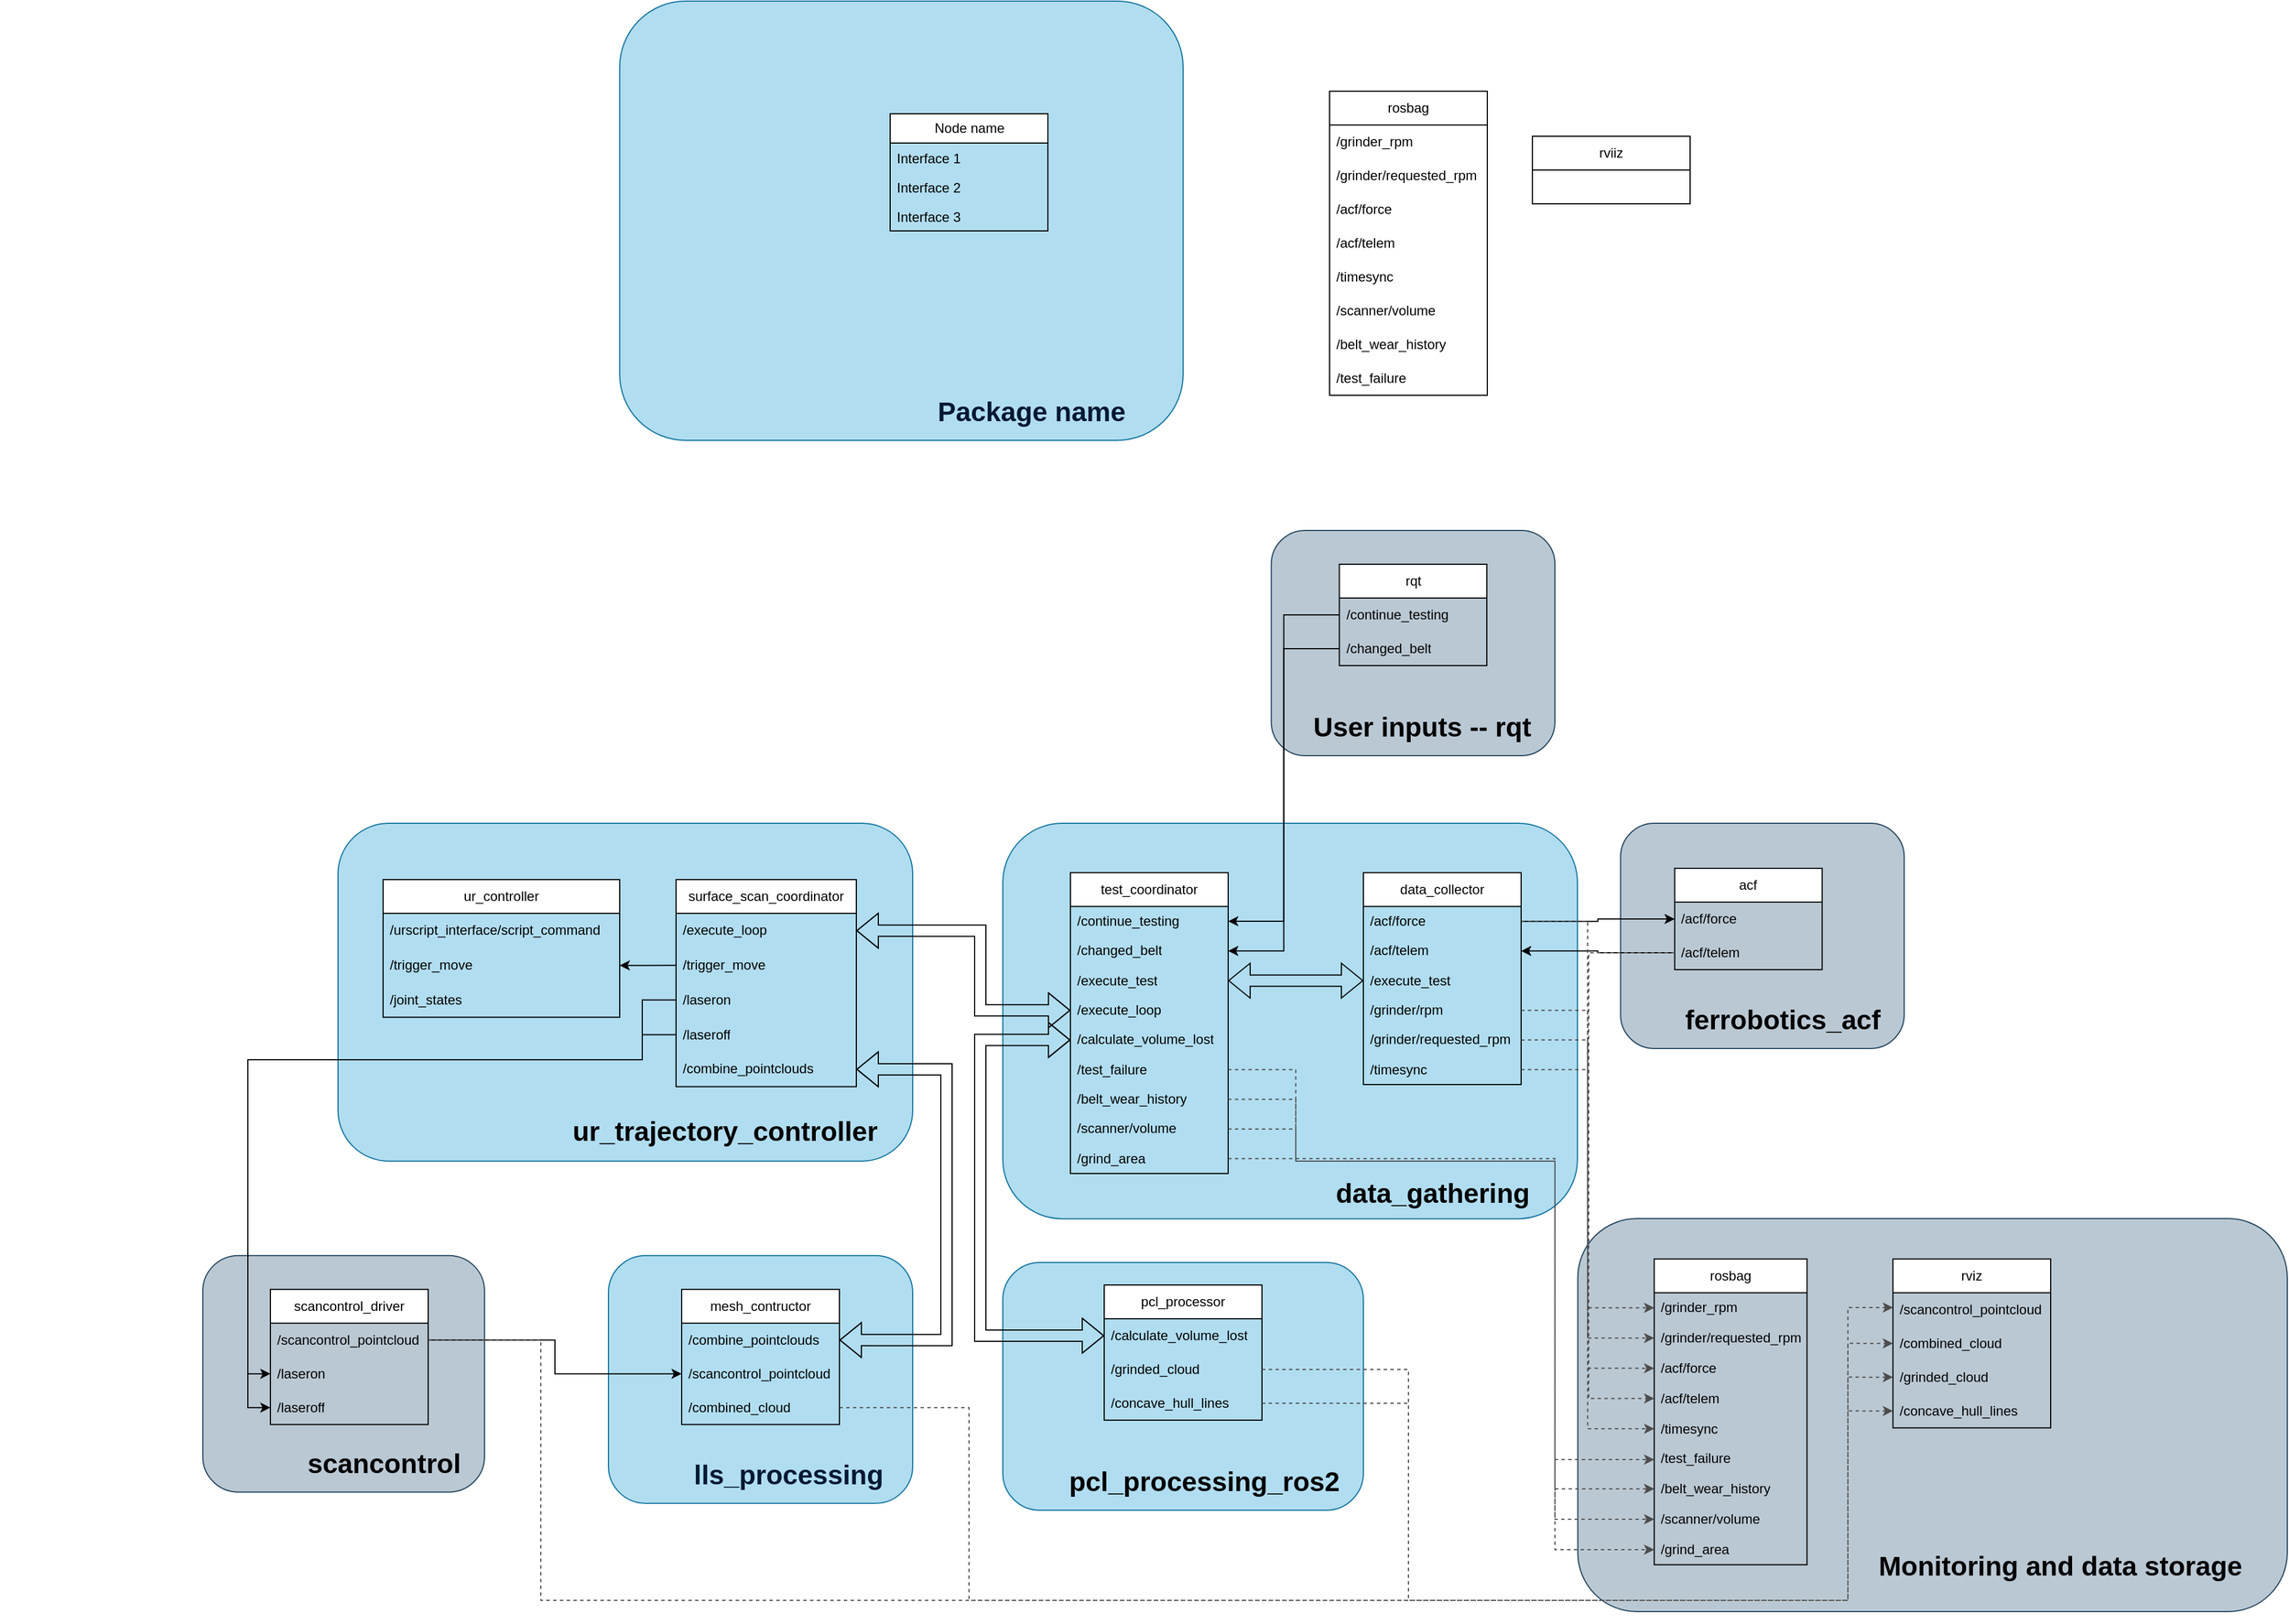<mxfile version="24.6.2" type="github">
  <diagram name="Page-1" id="e56a1550-8fbb-45ad-956c-1786394a9013">
    <mxGraphModel dx="2787" dy="1731" grid="1" gridSize="10" guides="1" tooltips="1" connect="1" arrows="1" fold="1" page="1" pageScale="1" pageWidth="1100" pageHeight="850" background="none" math="0" shadow="0">
      <root>
        <mxCell id="0" />
        <mxCell id="1" parent="0" />
        <mxCell id="RQd-Ehmkm5gNdNe1KgtF-3" value="" style="group" parent="1" vertex="1" connectable="0">
          <mxGeometry x="30" y="-90" width="500" height="390" as="geometry" />
        </mxCell>
        <mxCell id="RQd-Ehmkm5gNdNe1KgtF-1" value="" style="rounded=1;whiteSpace=wrap;html=1;fillColor=#b1ddf0;strokeColor=#10739e;" parent="RQd-Ehmkm5gNdNe1KgtF-3" vertex="1">
          <mxGeometry width="500" height="390" as="geometry" />
        </mxCell>
        <mxCell id="RQd-Ehmkm5gNdNe1KgtF-2" value="&lt;div align=&quot;right&quot;&gt;&lt;font color=&quot;#001933&quot;&gt;Package name&lt;br&gt;&lt;/font&gt;&lt;/div&gt;" style="text;strokeColor=none;fillColor=none;html=1;fontSize=24;fontStyle=1;verticalAlign=middle;align=right;movable=0;resizable=0;rotatable=0;deletable=0;editable=0;locked=1;connectable=0;" parent="RQd-Ehmkm5gNdNe1KgtF-3" vertex="1">
          <mxGeometry x="40" y="340" width="410" height="50" as="geometry" />
        </mxCell>
        <mxCell id="RQd-Ehmkm5gNdNe1KgtF-6" value="Node name" style="swimlane;fontStyle=0;childLayout=stackLayout;horizontal=1;startSize=26;horizontalStack=0;resizeParent=1;resizeParentMax=0;resizeLast=0;collapsible=1;marginBottom=0;html=1;" parent="1" vertex="1">
          <mxGeometry x="270" y="10" width="140" height="104" as="geometry" />
        </mxCell>
        <mxCell id="RQd-Ehmkm5gNdNe1KgtF-7" value="Interface 1" style="text;strokeColor=none;fillColor=none;align=left;verticalAlign=top;spacingLeft=4;spacingRight=4;overflow=hidden;rotatable=0;points=[[0,0.5],[1,0.5]];portConstraint=eastwest;whiteSpace=wrap;html=1;" parent="RQd-Ehmkm5gNdNe1KgtF-6" vertex="1">
          <mxGeometry y="26" width="140" height="26" as="geometry" />
        </mxCell>
        <mxCell id="RQd-Ehmkm5gNdNe1KgtF-8" value="Interface 2" style="text;strokeColor=none;fillColor=none;align=left;verticalAlign=top;spacingLeft=4;spacingRight=4;overflow=hidden;rotatable=0;points=[[0,0.5],[1,0.5]];portConstraint=eastwest;whiteSpace=wrap;html=1;" parent="RQd-Ehmkm5gNdNe1KgtF-6" vertex="1">
          <mxGeometry y="52" width="140" height="26" as="geometry" />
        </mxCell>
        <mxCell id="RQd-Ehmkm5gNdNe1KgtF-9" value="Interface 3" style="text;strokeColor=none;fillColor=none;align=left;verticalAlign=top;spacingLeft=4;spacingRight=4;overflow=hidden;rotatable=0;points=[[0,0.5],[1,0.5]];portConstraint=eastwest;whiteSpace=wrap;html=1;" parent="RQd-Ehmkm5gNdNe1KgtF-6" vertex="1">
          <mxGeometry y="78" width="140" height="26" as="geometry" />
        </mxCell>
        <mxCell id="RQd-Ehmkm5gNdNe1KgtF-10" value="" style="group;movable=1;resizable=1;rotatable=1;deletable=1;editable=1;locked=0;connectable=1;" parent="1" vertex="1" connectable="0">
          <mxGeometry x="140" y="640" width="780" height="360" as="geometry" />
        </mxCell>
        <mxCell id="RQd-Ehmkm5gNdNe1KgtF-11" value="" style="rounded=1;whiteSpace=wrap;html=1;fillColor=#b1ddf0;strokeColor=#10739e;" parent="RQd-Ehmkm5gNdNe1KgtF-10" vertex="1">
          <mxGeometry x="230" width="510" height="351.22" as="geometry" />
        </mxCell>
        <mxCell id="RQd-Ehmkm5gNdNe1KgtF-12" value="data_gathering&lt;span style=&quot;white-space: pre;&quot;&gt;&#x9;&lt;/span&gt;" style="text;strokeColor=none;fillColor=none;html=1;fontSize=24;fontStyle=1;verticalAlign=middle;align=right;movable=1;resizable=1;rotatable=1;deletable=1;editable=1;locked=0;connectable=1;" parent="RQd-Ehmkm5gNdNe1KgtF-10" vertex="1">
          <mxGeometry x="330" y="307.317" width="410" height="43.902" as="geometry" />
        </mxCell>
        <mxCell id="AFVTN6ECLoukiYmfJzBJ-27" value="data_collector" style="swimlane;fontStyle=0;childLayout=stackLayout;horizontal=1;startSize=30;horizontalStack=0;resizeParent=1;resizeParentMax=0;resizeLast=0;collapsible=1;marginBottom=0;whiteSpace=wrap;html=1;movable=1;resizable=1;rotatable=1;deletable=1;editable=1;locked=0;connectable=1;" parent="RQd-Ehmkm5gNdNe1KgtF-10" vertex="1">
          <mxGeometry x="550" y="43.902" width="140" height="188.049" as="geometry" />
        </mxCell>
        <mxCell id="AFVTN6ECLoukiYmfJzBJ-29" value="/acf/force" style="text;strokeColor=none;fillColor=none;align=left;verticalAlign=middle;spacingLeft=4;spacingRight=4;overflow=hidden;points=[[0,0.5],[1,0.5]];portConstraint=eastwest;rotatable=0;whiteSpace=wrap;html=1;" parent="AFVTN6ECLoukiYmfJzBJ-27" vertex="1">
          <mxGeometry y="30" width="140" height="26.341" as="geometry" />
        </mxCell>
        <mxCell id="AFVTN6ECLoukiYmfJzBJ-32" value="/acf/telem" style="text;strokeColor=none;fillColor=none;align=left;verticalAlign=middle;spacingLeft=4;spacingRight=4;overflow=hidden;points=[[0,0.5],[1,0.5]];portConstraint=eastwest;rotatable=0;whiteSpace=wrap;html=1;" parent="AFVTN6ECLoukiYmfJzBJ-27" vertex="1">
          <mxGeometry y="56.341" width="140" height="26.341" as="geometry" />
        </mxCell>
        <mxCell id="AFVTN6ECLoukiYmfJzBJ-28" value="/execute_test&lt;span style=&quot;white-space: pre;&quot;&gt;&#x9;&lt;/span&gt;" style="text;strokeColor=none;fillColor=none;align=left;verticalAlign=middle;spacingLeft=4;spacingRight=4;overflow=hidden;points=[[0,0.5],[1,0.5]];portConstraint=eastwest;rotatable=0;whiteSpace=wrap;html=1;" parent="AFVTN6ECLoukiYmfJzBJ-27" vertex="1">
          <mxGeometry y="82.683" width="140" height="26.341" as="geometry" />
        </mxCell>
        <mxCell id="AFVTN6ECLoukiYmfJzBJ-30" value="/grinder/rpm" style="text;strokeColor=none;fillColor=none;align=left;verticalAlign=middle;spacingLeft=4;spacingRight=4;overflow=hidden;points=[[0,0.5],[1,0.5]];portConstraint=eastwest;rotatable=0;whiteSpace=wrap;html=1;" parent="AFVTN6ECLoukiYmfJzBJ-27" vertex="1">
          <mxGeometry y="109.024" width="140" height="26.341" as="geometry" />
        </mxCell>
        <mxCell id="AFVTN6ECLoukiYmfJzBJ-31" value="/grinder/requested_rpm" style="text;strokeColor=none;fillColor=none;align=left;verticalAlign=middle;spacingLeft=4;spacingRight=4;overflow=hidden;points=[[0,0.5],[1,0.5]];portConstraint=eastwest;rotatable=0;whiteSpace=wrap;html=1;" parent="AFVTN6ECLoukiYmfJzBJ-27" vertex="1">
          <mxGeometry y="135.366" width="140" height="26.341" as="geometry" />
        </mxCell>
        <mxCell id="AFVTN6ECLoukiYmfJzBJ-33" value="/timesync" style="text;strokeColor=none;fillColor=none;align=left;verticalAlign=middle;spacingLeft=4;spacingRight=4;overflow=hidden;points=[[0,0.5],[1,0.5]];portConstraint=eastwest;rotatable=0;whiteSpace=wrap;html=1;" parent="AFVTN6ECLoukiYmfJzBJ-27" vertex="1">
          <mxGeometry y="161.707" width="140" height="26.341" as="geometry" />
        </mxCell>
        <mxCell id="AFVTN6ECLoukiYmfJzBJ-66" value="test_coordinator" style="swimlane;fontStyle=0;childLayout=stackLayout;horizontal=1;startSize=30;horizontalStack=0;resizeParent=1;resizeParentMax=0;resizeLast=0;collapsible=1;marginBottom=0;whiteSpace=wrap;html=1;movable=1;resizable=1;rotatable=1;deletable=1;editable=1;locked=0;connectable=1;" parent="RQd-Ehmkm5gNdNe1KgtF-10" vertex="1">
          <mxGeometry x="290" y="43.902" width="140" height="267.073" as="geometry" />
        </mxCell>
        <mxCell id="AFVTN6ECLoukiYmfJzBJ-70" value="/continue_testing" style="text;strokeColor=none;fillColor=none;align=left;verticalAlign=middle;spacingLeft=4;spacingRight=4;overflow=hidden;points=[[0,0.5],[1,0.5]];portConstraint=eastwest;rotatable=0;whiteSpace=wrap;html=1;" parent="AFVTN6ECLoukiYmfJzBJ-66" vertex="1">
          <mxGeometry y="30" width="140" height="26.341" as="geometry" />
        </mxCell>
        <mxCell id="AFVTN6ECLoukiYmfJzBJ-71" value="/changed_belt" style="text;strokeColor=none;fillColor=none;align=left;verticalAlign=middle;spacingLeft=4;spacingRight=4;overflow=hidden;points=[[0,0.5],[1,0.5]];portConstraint=eastwest;rotatable=0;whiteSpace=wrap;html=1;" parent="AFVTN6ECLoukiYmfJzBJ-66" vertex="1">
          <mxGeometry y="56.341" width="140" height="26.341" as="geometry" />
        </mxCell>
        <mxCell id="AFVTN6ECLoukiYmfJzBJ-67" value="/execute_test" style="text;strokeColor=none;fillColor=none;align=left;verticalAlign=middle;spacingLeft=4;spacingRight=4;overflow=hidden;points=[[0,0.5],[1,0.5]];portConstraint=eastwest;rotatable=0;whiteSpace=wrap;html=1;" parent="AFVTN6ECLoukiYmfJzBJ-66" vertex="1">
          <mxGeometry y="82.683" width="140" height="26.341" as="geometry" />
        </mxCell>
        <mxCell id="AFVTN6ECLoukiYmfJzBJ-68" value="/execute_loop" style="text;strokeColor=none;fillColor=none;align=left;verticalAlign=middle;spacingLeft=4;spacingRight=4;overflow=hidden;points=[[0,0.5],[1,0.5]];portConstraint=eastwest;rotatable=0;whiteSpace=wrap;html=1;" parent="AFVTN6ECLoukiYmfJzBJ-66" vertex="1">
          <mxGeometry y="109.024" width="140" height="26.341" as="geometry" />
        </mxCell>
        <mxCell id="AFVTN6ECLoukiYmfJzBJ-69" value="/calculate_volume_lost" style="text;strokeColor=none;fillColor=none;align=left;verticalAlign=middle;spacingLeft=4;spacingRight=4;overflow=hidden;points=[[0,0.5],[1,0.5]];portConstraint=eastwest;rotatable=0;whiteSpace=wrap;html=1;" parent="AFVTN6ECLoukiYmfJzBJ-66" vertex="1">
          <mxGeometry y="135.366" width="140" height="26.341" as="geometry" />
        </mxCell>
        <mxCell id="AFVTN6ECLoukiYmfJzBJ-72" value="/test_failure" style="text;strokeColor=none;fillColor=none;align=left;verticalAlign=middle;spacingLeft=4;spacingRight=4;overflow=hidden;points=[[0,0.5],[1,0.5]];portConstraint=eastwest;rotatable=0;whiteSpace=wrap;html=1;" parent="AFVTN6ECLoukiYmfJzBJ-66" vertex="1">
          <mxGeometry y="161.707" width="140" height="26.341" as="geometry" />
        </mxCell>
        <mxCell id="AFVTN6ECLoukiYmfJzBJ-73" value="/belt_wear_history" style="text;strokeColor=none;fillColor=none;align=left;verticalAlign=middle;spacingLeft=4;spacingRight=4;overflow=hidden;points=[[0,0.5],[1,0.5]];portConstraint=eastwest;rotatable=0;whiteSpace=wrap;html=1;" parent="AFVTN6ECLoukiYmfJzBJ-66" vertex="1">
          <mxGeometry y="188.049" width="140" height="26.341" as="geometry" />
        </mxCell>
        <mxCell id="dthCj3LIK8FgrqalsaFz-88" value="/scanner/volume" style="text;strokeColor=none;fillColor=none;align=left;verticalAlign=middle;spacingLeft=4;spacingRight=4;overflow=hidden;points=[[0,0.5],[1,0.5]];portConstraint=eastwest;rotatable=0;whiteSpace=wrap;html=1;" vertex="1" parent="AFVTN6ECLoukiYmfJzBJ-66">
          <mxGeometry y="214.39" width="140" height="26.341" as="geometry" />
        </mxCell>
        <mxCell id="dthCj3LIK8FgrqalsaFz-89" value="/grind_area" style="text;strokeColor=none;fillColor=none;align=left;verticalAlign=middle;spacingLeft=4;spacingRight=4;overflow=hidden;points=[[0,0.5],[1,0.5]];portConstraint=eastwest;rotatable=0;whiteSpace=wrap;html=1;" vertex="1" parent="AFVTN6ECLoukiYmfJzBJ-66">
          <mxGeometry y="240.732" width="140" height="26.341" as="geometry" />
        </mxCell>
        <mxCell id="dthCj3LIK8FgrqalsaFz-1" value="" style="shape=flexArrow;endArrow=classic;startArrow=classic;html=1;rounded=0;entryX=0;entryY=0.5;entryDx=0;entryDy=0;exitX=1;exitY=0.5;exitDx=0;exitDy=0;" edge="1" parent="RQd-Ehmkm5gNdNe1KgtF-10" source="AFVTN6ECLoukiYmfJzBJ-67" target="AFVTN6ECLoukiYmfJzBJ-28">
          <mxGeometry width="100" height="100" relative="1" as="geometry">
            <mxPoint x="380" y="272.195" as="sourcePoint" />
            <mxPoint x="480" y="184.39" as="targetPoint" />
          </mxGeometry>
        </mxCell>
        <mxCell id="AFVTN6ECLoukiYmfJzBJ-78" value="rosbag" style="swimlane;fontStyle=0;childLayout=stackLayout;horizontal=1;startSize=30;horizontalStack=0;resizeParent=1;resizeParentMax=0;resizeLast=0;collapsible=1;marginBottom=0;whiteSpace=wrap;html=1;" parent="1" vertex="1">
          <mxGeometry x="660" y="-10" width="140" height="270" as="geometry" />
        </mxCell>
        <mxCell id="AFVTN6ECLoukiYmfJzBJ-79" value="/grinder_rpm&lt;span style=&quot;white-space: pre;&quot;&gt;&#x9;&lt;/span&gt;" style="text;strokeColor=none;fillColor=none;align=left;verticalAlign=middle;spacingLeft=4;spacingRight=4;overflow=hidden;points=[[0,0.5],[1,0.5]];portConstraint=eastwest;rotatable=0;whiteSpace=wrap;html=1;" parent="AFVTN6ECLoukiYmfJzBJ-78" vertex="1">
          <mxGeometry y="30" width="140" height="30" as="geometry" />
        </mxCell>
        <mxCell id="AFVTN6ECLoukiYmfJzBJ-83" value="/grinder/requested_rpm" style="text;strokeColor=none;fillColor=none;align=left;verticalAlign=middle;spacingLeft=4;spacingRight=4;overflow=hidden;points=[[0,0.5],[1,0.5]];portConstraint=eastwest;rotatable=0;whiteSpace=wrap;html=1;" parent="AFVTN6ECLoukiYmfJzBJ-78" vertex="1">
          <mxGeometry y="60" width="140" height="30" as="geometry" />
        </mxCell>
        <mxCell id="AFVTN6ECLoukiYmfJzBJ-80" value="/acf/force" style="text;strokeColor=none;fillColor=none;align=left;verticalAlign=middle;spacingLeft=4;spacingRight=4;overflow=hidden;points=[[0,0.5],[1,0.5]];portConstraint=eastwest;rotatable=0;whiteSpace=wrap;html=1;" parent="AFVTN6ECLoukiYmfJzBJ-78" vertex="1">
          <mxGeometry y="90" width="140" height="30" as="geometry" />
        </mxCell>
        <mxCell id="AFVTN6ECLoukiYmfJzBJ-81" value="/acf/telem" style="text;strokeColor=none;fillColor=none;align=left;verticalAlign=middle;spacingLeft=4;spacingRight=4;overflow=hidden;points=[[0,0.5],[1,0.5]];portConstraint=eastwest;rotatable=0;whiteSpace=wrap;html=1;" parent="AFVTN6ECLoukiYmfJzBJ-78" vertex="1">
          <mxGeometry y="120" width="140" height="30" as="geometry" />
        </mxCell>
        <mxCell id="AFVTN6ECLoukiYmfJzBJ-84" value="/timesync" style="text;strokeColor=none;fillColor=none;align=left;verticalAlign=middle;spacingLeft=4;spacingRight=4;overflow=hidden;points=[[0,0.5],[1,0.5]];portConstraint=eastwest;rotatable=0;whiteSpace=wrap;html=1;" parent="AFVTN6ECLoukiYmfJzBJ-78" vertex="1">
          <mxGeometry y="150" width="140" height="30" as="geometry" />
        </mxCell>
        <mxCell id="AFVTN6ECLoukiYmfJzBJ-85" value="/scanner/volume" style="text;strokeColor=none;fillColor=none;align=left;verticalAlign=middle;spacingLeft=4;spacingRight=4;overflow=hidden;points=[[0,0.5],[1,0.5]];portConstraint=eastwest;rotatable=0;whiteSpace=wrap;html=1;" parent="AFVTN6ECLoukiYmfJzBJ-78" vertex="1">
          <mxGeometry y="180" width="140" height="30" as="geometry" />
        </mxCell>
        <mxCell id="AFVTN6ECLoukiYmfJzBJ-82" value="/belt_wear_history" style="text;strokeColor=none;fillColor=none;align=left;verticalAlign=middle;spacingLeft=4;spacingRight=4;overflow=hidden;points=[[0,0.5],[1,0.5]];portConstraint=eastwest;rotatable=0;whiteSpace=wrap;html=1;" parent="AFVTN6ECLoukiYmfJzBJ-78" vertex="1">
          <mxGeometry y="210" width="140" height="30" as="geometry" />
        </mxCell>
        <mxCell id="AFVTN6ECLoukiYmfJzBJ-86" value="/test_failure" style="text;strokeColor=none;fillColor=none;align=left;verticalAlign=middle;spacingLeft=4;spacingRight=4;overflow=hidden;points=[[0,0.5],[1,0.5]];portConstraint=eastwest;rotatable=0;whiteSpace=wrap;html=1;" parent="AFVTN6ECLoukiYmfJzBJ-78" vertex="1">
          <mxGeometry y="240" width="140" height="30" as="geometry" />
        </mxCell>
        <mxCell id="AFVTN6ECLoukiYmfJzBJ-90" value="" style="group" parent="1" vertex="1" connectable="0">
          <mxGeometry x="950" y="560" width="500" height="390" as="geometry" />
        </mxCell>
        <mxCell id="AFVTN6ECLoukiYmfJzBJ-146" value="" style="group;movable=1;resizable=1;rotatable=1;deletable=1;editable=1;locked=0;connectable=1;" parent="AFVTN6ECLoukiYmfJzBJ-90" vertex="1" connectable="0">
          <mxGeometry x="-180" y="70" width="430" height="210" as="geometry" />
        </mxCell>
        <mxCell id="AFVTN6ECLoukiYmfJzBJ-91" value="" style="rounded=1;whiteSpace=wrap;html=1;fillColor=#bac8d3;strokeColor=#23445d;" parent="AFVTN6ECLoukiYmfJzBJ-146" vertex="1">
          <mxGeometry x="148.26" y="10" width="251.74" height="200" as="geometry" />
        </mxCell>
        <mxCell id="AFVTN6ECLoukiYmfJzBJ-92" value="ferrobotics_acf" style="text;strokeColor=none;fillColor=none;html=1;fontSize=24;fontStyle=1;verticalAlign=middle;align=right;movable=1;resizable=1;rotatable=1;deletable=1;editable=1;locked=0;connectable=1;" parent="AFVTN6ECLoukiYmfJzBJ-146" vertex="1">
          <mxGeometry x="190" y="160" width="190" height="50" as="geometry" />
        </mxCell>
        <mxCell id="AFVTN6ECLoukiYmfJzBJ-93" value="acf" style="swimlane;fontStyle=0;childLayout=stackLayout;horizontal=1;startSize=30;horizontalStack=0;resizeParent=1;resizeParentMax=0;resizeLast=0;collapsible=1;marginBottom=0;whiteSpace=wrap;html=1;" parent="AFVTN6ECLoukiYmfJzBJ-146" vertex="1">
          <mxGeometry x="196.304" y="50" width="130.87" height="90" as="geometry" />
        </mxCell>
        <mxCell id="AFVTN6ECLoukiYmfJzBJ-95" value="/acf/force" style="text;strokeColor=none;fillColor=none;align=left;verticalAlign=middle;spacingLeft=4;spacingRight=4;overflow=hidden;points=[[0,0.5],[1,0.5]];portConstraint=eastwest;rotatable=0;whiteSpace=wrap;html=1;" parent="AFVTN6ECLoukiYmfJzBJ-93" vertex="1">
          <mxGeometry y="30" width="130.87" height="30" as="geometry" />
        </mxCell>
        <mxCell id="AFVTN6ECLoukiYmfJzBJ-96" value="/acf/telem" style="text;strokeColor=none;fillColor=none;align=left;verticalAlign=middle;spacingLeft=4;spacingRight=4;overflow=hidden;points=[[0,0.5],[1,0.5]];portConstraint=eastwest;rotatable=0;whiteSpace=wrap;html=1;" parent="AFVTN6ECLoukiYmfJzBJ-93" vertex="1">
          <mxGeometry y="60" width="130.87" height="30" as="geometry" />
        </mxCell>
        <mxCell id="AFVTN6ECLoukiYmfJzBJ-134" value="" style="group" parent="1" vertex="1" connectable="0">
          <mxGeometry x="-210" y="640" width="590" height="710" as="geometry" />
        </mxCell>
        <mxCell id="AFVTN6ECLoukiYmfJzBJ-135" value="" style="rounded=1;whiteSpace=wrap;html=1;fillColor=#b1ddf0;strokeColor=#10739e;" parent="AFVTN6ECLoukiYmfJzBJ-134" vertex="1">
          <mxGeometry x="-10" width="510" height="300" as="geometry" />
        </mxCell>
        <mxCell id="AFVTN6ECLoukiYmfJzBJ-136" value="ur_trajectory_controller" style="text;strokeColor=none;fillColor=none;html=1;fontSize=24;fontStyle=1;verticalAlign=middle;align=right;movable=1;resizable=1;rotatable=1;deletable=1;editable=1;locked=0;connectable=1;" parent="AFVTN6ECLoukiYmfJzBJ-134" vertex="1">
          <mxGeometry x="60" y="248.718" width="410" height="51.282" as="geometry" />
        </mxCell>
        <mxCell id="dthCj3LIK8FgrqalsaFz-4" value="ur_controller" style="swimlane;fontStyle=0;childLayout=stackLayout;horizontal=1;startSize=30;horizontalStack=0;resizeParent=1;resizeParentMax=0;resizeLast=0;collapsible=1;marginBottom=0;whiteSpace=wrap;html=1;movable=1;resizable=1;rotatable=1;deletable=1;editable=1;locked=0;connectable=1;" vertex="1" parent="AFVTN6ECLoukiYmfJzBJ-134">
          <mxGeometry x="30" y="50" width="210" height="122.308" as="geometry" />
        </mxCell>
        <mxCell id="dthCj3LIK8FgrqalsaFz-5" value="/urscript_interface/script_command" style="text;strokeColor=none;fillColor=none;align=left;verticalAlign=middle;spacingLeft=4;spacingRight=4;overflow=hidden;points=[[0,0.5],[1,0.5]];portConstraint=eastwest;rotatable=0;whiteSpace=wrap;html=1;" vertex="1" parent="dthCj3LIK8FgrqalsaFz-4">
          <mxGeometry y="30" width="210" height="30.769" as="geometry" />
        </mxCell>
        <mxCell id="dthCj3LIK8FgrqalsaFz-6" value="/trigger_move" style="text;strokeColor=none;fillColor=none;align=left;verticalAlign=middle;spacingLeft=4;spacingRight=4;overflow=hidden;points=[[0,0.5],[1,0.5]];portConstraint=eastwest;rotatable=0;whiteSpace=wrap;html=1;" vertex="1" parent="dthCj3LIK8FgrqalsaFz-4">
          <mxGeometry y="60.769" width="210" height="30.769" as="geometry" />
        </mxCell>
        <mxCell id="dthCj3LIK8FgrqalsaFz-7" value="/joint_states" style="text;strokeColor=none;fillColor=none;align=left;verticalAlign=middle;spacingLeft=4;spacingRight=4;overflow=hidden;points=[[0,0.5],[1,0.5]];portConstraint=eastwest;rotatable=0;whiteSpace=wrap;html=1;" vertex="1" parent="dthCj3LIK8FgrqalsaFz-4">
          <mxGeometry y="91.538" width="210" height="30.769" as="geometry" />
        </mxCell>
        <mxCell id="dthCj3LIK8FgrqalsaFz-12" value="surface_scan_coordinator" style="swimlane;fontStyle=0;childLayout=stackLayout;horizontal=1;startSize=30;horizontalStack=0;resizeParent=1;resizeParentMax=0;resizeLast=0;collapsible=1;marginBottom=0;whiteSpace=wrap;html=1;movable=1;resizable=1;rotatable=1;deletable=1;editable=1;locked=0;connectable=1;" vertex="1" parent="AFVTN6ECLoukiYmfJzBJ-134">
          <mxGeometry x="290" y="49.999" width="160" height="183.846" as="geometry" />
        </mxCell>
        <mxCell id="dthCj3LIK8FgrqalsaFz-17" value="/execute_loop" style="text;strokeColor=none;fillColor=none;align=left;verticalAlign=middle;spacingLeft=4;spacingRight=4;overflow=hidden;points=[[0,0.5],[1,0.5]];portConstraint=eastwest;rotatable=0;whiteSpace=wrap;html=1;" vertex="1" parent="dthCj3LIK8FgrqalsaFz-12">
          <mxGeometry y="30" width="160" height="30.769" as="geometry" />
        </mxCell>
        <mxCell id="dthCj3LIK8FgrqalsaFz-13" value="/trigger_move" style="text;strokeColor=none;fillColor=none;align=left;verticalAlign=middle;spacingLeft=4;spacingRight=4;overflow=hidden;points=[[0,0.5],[1,0.5]];portConstraint=eastwest;rotatable=0;whiteSpace=wrap;html=1;" vertex="1" parent="dthCj3LIK8FgrqalsaFz-12">
          <mxGeometry y="60.769" width="160" height="30.769" as="geometry" />
        </mxCell>
        <mxCell id="dthCj3LIK8FgrqalsaFz-14" value="/laseron" style="text;strokeColor=none;fillColor=none;align=left;verticalAlign=middle;spacingLeft=4;spacingRight=4;overflow=hidden;points=[[0,0.5],[1,0.5]];portConstraint=eastwest;rotatable=0;whiteSpace=wrap;html=1;" vertex="1" parent="dthCj3LIK8FgrqalsaFz-12">
          <mxGeometry y="91.538" width="160" height="30.769" as="geometry" />
        </mxCell>
        <mxCell id="dthCj3LIK8FgrqalsaFz-15" value="/laseroff" style="text;strokeColor=none;fillColor=none;align=left;verticalAlign=middle;spacingLeft=4;spacingRight=4;overflow=hidden;points=[[0,0.5],[1,0.5]];portConstraint=eastwest;rotatable=0;whiteSpace=wrap;html=1;" vertex="1" parent="dthCj3LIK8FgrqalsaFz-12">
          <mxGeometry y="122.308" width="160" height="30.769" as="geometry" />
        </mxCell>
        <mxCell id="dthCj3LIK8FgrqalsaFz-16" value="/combine_pointclouds" style="text;strokeColor=none;fillColor=none;align=left;verticalAlign=middle;spacingLeft=4;spacingRight=4;overflow=hidden;points=[[0,0.5],[1,0.5]];portConstraint=eastwest;rotatable=0;whiteSpace=wrap;html=1;" vertex="1" parent="dthCj3LIK8FgrqalsaFz-12">
          <mxGeometry y="153.077" width="160" height="30.769" as="geometry" />
        </mxCell>
        <mxCell id="dthCj3LIK8FgrqalsaFz-23" style="edgeStyle=orthogonalEdgeStyle;rounded=0;orthogonalLoop=1;jettySize=auto;html=1;exitX=0;exitY=0.5;exitDx=0;exitDy=0;" edge="1" parent="AFVTN6ECLoukiYmfJzBJ-134" source="dthCj3LIK8FgrqalsaFz-13" target="dthCj3LIK8FgrqalsaFz-6">
          <mxGeometry relative="1" as="geometry" />
        </mxCell>
        <mxCell id="AFVTN6ECLoukiYmfJzBJ-105" value="" style="group" parent="AFVTN6ECLoukiYmfJzBJ-134" vertex="1" connectable="0">
          <mxGeometry y="233.85" width="500" height="390" as="geometry" />
        </mxCell>
        <mxCell id="AFVTN6ECLoukiYmfJzBJ-148" value="" style="group" parent="AFVTN6ECLoukiYmfJzBJ-105" vertex="1" connectable="0">
          <mxGeometry x="40" y="180" width="460" height="210" as="geometry" />
        </mxCell>
        <mxCell id="AFVTN6ECLoukiYmfJzBJ-106" value="" style="rounded=1;whiteSpace=wrap;html=1;fillColor=#b1ddf0;strokeColor=#10739e;" parent="AFVTN6ECLoukiYmfJzBJ-148" vertex="1">
          <mxGeometry x="190" y="-30" width="270" height="220" as="geometry" />
        </mxCell>
        <mxCell id="AFVTN6ECLoukiYmfJzBJ-107" value="&lt;div align=&quot;right&quot;&gt;&lt;font color=&quot;#001933&quot;&gt;lls_processing&lt;br&gt;&lt;/font&gt;&lt;/div&gt;" style="text;strokeColor=none;fillColor=none;html=1;fontSize=24;fontStyle=1;verticalAlign=middle;align=right;movable=1;resizable=1;rotatable=1;deletable=1;editable=1;locked=0;connectable=1;" parent="AFVTN6ECLoukiYmfJzBJ-148" vertex="1">
          <mxGeometry x="25" y="140" width="410" height="50" as="geometry" />
        </mxCell>
        <mxCell id="AFVTN6ECLoukiYmfJzBJ-111" value="mesh_contructor" style="swimlane;fontStyle=0;childLayout=stackLayout;horizontal=1;startSize=30;horizontalStack=0;resizeParent=1;resizeParentMax=0;resizeLast=0;collapsible=1;marginBottom=0;whiteSpace=wrap;html=1;" parent="AFVTN6ECLoukiYmfJzBJ-148" vertex="1">
          <mxGeometry x="255" width="140" height="120" as="geometry" />
        </mxCell>
        <mxCell id="AFVTN6ECLoukiYmfJzBJ-114" value="/combine_pointclouds" style="text;strokeColor=none;fillColor=none;align=left;verticalAlign=middle;spacingLeft=4;spacingRight=4;overflow=hidden;points=[[0,0.5],[1,0.5]];portConstraint=eastwest;rotatable=0;whiteSpace=wrap;html=1;" parent="AFVTN6ECLoukiYmfJzBJ-111" vertex="1">
          <mxGeometry y="30" width="140" height="30" as="geometry" />
        </mxCell>
        <mxCell id="AFVTN6ECLoukiYmfJzBJ-112" value="/scancontrol_pointcloud" style="text;strokeColor=none;fillColor=none;align=left;verticalAlign=middle;spacingLeft=4;spacingRight=4;overflow=hidden;points=[[0,0.5],[1,0.5]];portConstraint=eastwest;rotatable=0;whiteSpace=wrap;html=1;" parent="AFVTN6ECLoukiYmfJzBJ-111" vertex="1">
          <mxGeometry y="60" width="140" height="30" as="geometry" />
        </mxCell>
        <mxCell id="AFVTN6ECLoukiYmfJzBJ-113" value="/combined_cloud" style="text;strokeColor=none;fillColor=none;align=left;verticalAlign=middle;spacingLeft=4;spacingRight=4;overflow=hidden;points=[[0,0.5],[1,0.5]];portConstraint=eastwest;rotatable=0;whiteSpace=wrap;html=1;" parent="AFVTN6ECLoukiYmfJzBJ-111" vertex="1">
          <mxGeometry y="90" width="140" height="30" as="geometry" />
        </mxCell>
        <mxCell id="dthCj3LIK8FgrqalsaFz-31" value="" style="group" vertex="1" connectable="0" parent="AFVTN6ECLoukiYmfJzBJ-148">
          <mxGeometry x="-170" y="-30.0" width="250" height="210" as="geometry" />
        </mxCell>
        <mxCell id="dthCj3LIK8FgrqalsaFz-24" value="" style="rounded=1;whiteSpace=wrap;html=1;fillColor=#bac8d3;strokeColor=#23445d;" vertex="1" parent="dthCj3LIK8FgrqalsaFz-31">
          <mxGeometry width="250" height="210" as="geometry" />
        </mxCell>
        <mxCell id="dthCj3LIK8FgrqalsaFz-25" value="scancontrol_driver" style="swimlane;fontStyle=0;childLayout=stackLayout;horizontal=1;startSize=30;horizontalStack=0;resizeParent=1;resizeParentMax=0;resizeLast=0;collapsible=1;marginBottom=0;whiteSpace=wrap;html=1;" vertex="1" parent="dthCj3LIK8FgrqalsaFz-31">
          <mxGeometry x="60" y="30" width="140" height="120" as="geometry" />
        </mxCell>
        <mxCell id="dthCj3LIK8FgrqalsaFz-26" value="/scancontrol_pointcloud" style="text;strokeColor=none;fillColor=none;align=left;verticalAlign=middle;spacingLeft=4;spacingRight=4;overflow=hidden;points=[[0,0.5],[1,0.5]];portConstraint=eastwest;rotatable=0;whiteSpace=wrap;html=1;" vertex="1" parent="dthCj3LIK8FgrqalsaFz-25">
          <mxGeometry y="30" width="140" height="30" as="geometry" />
        </mxCell>
        <mxCell id="dthCj3LIK8FgrqalsaFz-27" value="/laseron" style="text;strokeColor=none;fillColor=none;align=left;verticalAlign=middle;spacingLeft=4;spacingRight=4;overflow=hidden;points=[[0,0.5],[1,0.5]];portConstraint=eastwest;rotatable=0;whiteSpace=wrap;html=1;" vertex="1" parent="dthCj3LIK8FgrqalsaFz-25">
          <mxGeometry y="60" width="140" height="30" as="geometry" />
        </mxCell>
        <mxCell id="dthCj3LIK8FgrqalsaFz-29" value="/laseroff" style="text;strokeColor=none;fillColor=none;align=left;verticalAlign=middle;spacingLeft=4;spacingRight=4;overflow=hidden;points=[[0,0.5],[1,0.5]];portConstraint=eastwest;rotatable=0;whiteSpace=wrap;html=1;" vertex="1" parent="dthCj3LIK8FgrqalsaFz-25">
          <mxGeometry y="90" width="140" height="30" as="geometry" />
        </mxCell>
        <mxCell id="dthCj3LIK8FgrqalsaFz-37" style="edgeStyle=orthogonalEdgeStyle;rounded=0;orthogonalLoop=1;jettySize=auto;html=1;exitX=1;exitY=0.5;exitDx=0;exitDy=0;entryX=0;entryY=0.5;entryDx=0;entryDy=0;" edge="1" parent="AFVTN6ECLoukiYmfJzBJ-148" source="dthCj3LIK8FgrqalsaFz-26" target="AFVTN6ECLoukiYmfJzBJ-112">
          <mxGeometry relative="1" as="geometry" />
        </mxCell>
        <mxCell id="dthCj3LIK8FgrqalsaFz-34" style="edgeStyle=orthogonalEdgeStyle;rounded=0;orthogonalLoop=1;jettySize=auto;html=1;exitX=0;exitY=0.5;exitDx=0;exitDy=0;entryX=0;entryY=0.5;entryDx=0;entryDy=0;" edge="1" parent="AFVTN6ECLoukiYmfJzBJ-134" source="dthCj3LIK8FgrqalsaFz-14" target="dthCj3LIK8FgrqalsaFz-27">
          <mxGeometry relative="1" as="geometry">
            <Array as="points">
              <mxPoint x="260" y="157" />
              <mxPoint x="260" y="210" />
              <mxPoint x="-90" y="210" />
              <mxPoint x="-90" y="489" />
            </Array>
          </mxGeometry>
        </mxCell>
        <mxCell id="dthCj3LIK8FgrqalsaFz-35" style="edgeStyle=orthogonalEdgeStyle;rounded=0;orthogonalLoop=1;jettySize=auto;html=1;exitX=0;exitY=0.5;exitDx=0;exitDy=0;entryX=0;entryY=0.5;entryDx=0;entryDy=0;" edge="1" parent="AFVTN6ECLoukiYmfJzBJ-134" source="dthCj3LIK8FgrqalsaFz-15" target="dthCj3LIK8FgrqalsaFz-29">
          <mxGeometry relative="1" as="geometry">
            <Array as="points">
              <mxPoint x="260" y="188" />
              <mxPoint x="260" y="210" />
              <mxPoint x="-90" y="210" />
              <mxPoint x="-90" y="519" />
            </Array>
          </mxGeometry>
        </mxCell>
        <mxCell id="dthCj3LIK8FgrqalsaFz-36" value="" style="shape=flexArrow;endArrow=classic;startArrow=classic;html=1;rounded=0;exitX=1;exitY=0.5;exitDx=0;exitDy=0;entryX=1;entryY=0.5;entryDx=0;entryDy=0;edgeStyle=orthogonalEdgeStyle;" edge="1" parent="AFVTN6ECLoukiYmfJzBJ-134" source="AFVTN6ECLoukiYmfJzBJ-114" target="dthCj3LIK8FgrqalsaFz-16">
          <mxGeometry width="100" height="100" relative="1" as="geometry">
            <mxPoint x="390" y="430" as="sourcePoint" />
            <mxPoint x="490" y="330" as="targetPoint" />
            <Array as="points">
              <mxPoint x="530" y="459" />
              <mxPoint x="530" y="219" />
            </Array>
          </mxGeometry>
        </mxCell>
        <mxCell id="AFVTN6ECLoukiYmfJzBJ-137" value="rviiz" style="swimlane;fontStyle=0;childLayout=stackLayout;horizontal=1;startSize=30;horizontalStack=0;resizeParent=1;resizeParentMax=0;resizeLast=0;collapsible=1;marginBottom=0;whiteSpace=wrap;html=1;" parent="1" vertex="1">
          <mxGeometry x="840" y="30" width="140" height="60" as="geometry" />
        </mxCell>
        <mxCell id="AFVTN6ECLoukiYmfJzBJ-145" value="&lt;div&gt;&lt;br&gt;&lt;/div&gt;&lt;div&gt;&lt;br&gt;&lt;/div&gt;" style="text;strokeColor=none;fillColor=none;align=left;verticalAlign=middle;spacingLeft=4;spacingRight=4;overflow=hidden;points=[[0,0.5],[1,0.5]];portConstraint=eastwest;rotatable=0;whiteSpace=wrap;html=1;" parent="AFVTN6ECLoukiYmfJzBJ-137" vertex="1">
          <mxGeometry y="30" width="140" height="30" as="geometry" />
        </mxCell>
        <mxCell id="AFVTN6ECLoukiYmfJzBJ-147" value="" style="group" parent="1" vertex="1" connectable="0">
          <mxGeometry x="230" y="1030" width="460" height="230" as="geometry" />
        </mxCell>
        <mxCell id="AFVTN6ECLoukiYmfJzBJ-121" value="" style="rounded=1;whiteSpace=wrap;html=1;fillColor=#b1ddf0;strokeColor=#10739e;" parent="AFVTN6ECLoukiYmfJzBJ-147" vertex="1">
          <mxGeometry x="140" width="320" height="220" as="geometry" />
        </mxCell>
        <mxCell id="AFVTN6ECLoukiYmfJzBJ-122" value="pcl_processing_ros2" style="text;strokeColor=none;fillColor=none;html=1;fontSize=24;fontStyle=1;verticalAlign=middle;align=right;movable=1;resizable=1;rotatable=1;deletable=1;editable=1;locked=0;connectable=1;" parent="AFVTN6ECLoukiYmfJzBJ-147" vertex="1">
          <mxGeometry x="30" y="170" width="410" height="50" as="geometry" />
        </mxCell>
        <mxCell id="AFVTN6ECLoukiYmfJzBJ-130" value="pcl_processor" style="swimlane;fontStyle=0;childLayout=stackLayout;horizontal=1;startSize=30;horizontalStack=0;resizeParent=1;resizeParentMax=0;resizeLast=0;collapsible=1;marginBottom=0;whiteSpace=wrap;html=1;" parent="AFVTN6ECLoukiYmfJzBJ-147" vertex="1">
          <mxGeometry x="230" y="20" width="140" height="120" as="geometry" />
        </mxCell>
        <mxCell id="AFVTN6ECLoukiYmfJzBJ-131" value="/calculate_volume_lost" style="text;strokeColor=none;fillColor=none;align=left;verticalAlign=middle;spacingLeft=4;spacingRight=4;overflow=hidden;points=[[0,0.5],[1,0.5]];portConstraint=eastwest;rotatable=0;whiteSpace=wrap;html=1;" parent="AFVTN6ECLoukiYmfJzBJ-130" vertex="1">
          <mxGeometry y="30" width="140" height="30" as="geometry" />
        </mxCell>
        <mxCell id="AFVTN6ECLoukiYmfJzBJ-132" value="/grinded_cloud" style="text;strokeColor=none;fillColor=none;align=left;verticalAlign=middle;spacingLeft=4;spacingRight=4;overflow=hidden;points=[[0,0.5],[1,0.5]];portConstraint=eastwest;rotatable=0;whiteSpace=wrap;html=1;" parent="AFVTN6ECLoukiYmfJzBJ-130" vertex="1">
          <mxGeometry y="60" width="140" height="30" as="geometry" />
        </mxCell>
        <mxCell id="AFVTN6ECLoukiYmfJzBJ-133" value="/concave_hull_lines" style="text;strokeColor=none;fillColor=none;align=left;verticalAlign=middle;spacingLeft=4;spacingRight=4;overflow=hidden;points=[[0,0.5],[1,0.5]];portConstraint=eastwest;rotatable=0;whiteSpace=wrap;html=1;" parent="AFVTN6ECLoukiYmfJzBJ-130" vertex="1">
          <mxGeometry y="90" width="140" height="30" as="geometry" />
        </mxCell>
        <mxCell id="dthCj3LIK8FgrqalsaFz-20" value="" style="shape=flexArrow;endArrow=classic;startArrow=classic;html=1;rounded=0;entryX=0;entryY=0.5;entryDx=0;entryDy=0;exitX=1;exitY=0.5;exitDx=0;exitDy=0;edgeStyle=orthogonalEdgeStyle;" edge="1" parent="1" source="dthCj3LIK8FgrqalsaFz-17" target="AFVTN6ECLoukiYmfJzBJ-68">
          <mxGeometry width="100" height="100" relative="1" as="geometry">
            <mxPoint x="230" y="1080" as="sourcePoint" />
            <mxPoint x="330" y="980" as="targetPoint" />
            <Array as="points">
              <mxPoint x="350" y="735" />
              <mxPoint x="350" y="806" />
            </Array>
          </mxGeometry>
        </mxCell>
        <mxCell id="dthCj3LIK8FgrqalsaFz-28" value="scancontrol" style="text;strokeColor=none;fillColor=none;html=1;fontSize=24;fontStyle=1;verticalAlign=middle;align=right;movable=1;resizable=1;rotatable=1;deletable=1;editable=1;locked=0;connectable=1;" vertex="1" parent="1">
          <mxGeometry x="-520" y="1183.85" width="410" height="50" as="geometry" />
        </mxCell>
        <mxCell id="dthCj3LIK8FgrqalsaFz-39" style="edgeStyle=orthogonalEdgeStyle;rounded=0;orthogonalLoop=1;jettySize=auto;html=1;exitX=0;exitY=0.5;exitDx=0;exitDy=0;entryX=1;entryY=0.5;entryDx=0;entryDy=0;" edge="1" parent="1" source="AFVTN6ECLoukiYmfJzBJ-96" target="AFVTN6ECLoukiYmfJzBJ-32">
          <mxGeometry relative="1" as="geometry" />
        </mxCell>
        <mxCell id="dthCj3LIK8FgrqalsaFz-40" style="edgeStyle=orthogonalEdgeStyle;rounded=0;orthogonalLoop=1;jettySize=auto;html=1;exitX=1;exitY=0.5;exitDx=0;exitDy=0;entryX=0;entryY=0.5;entryDx=0;entryDy=0;" edge="1" parent="1" source="AFVTN6ECLoukiYmfJzBJ-29" target="AFVTN6ECLoukiYmfJzBJ-95">
          <mxGeometry relative="1" as="geometry" />
        </mxCell>
        <mxCell id="dthCj3LIK8FgrqalsaFz-41" value="" style="shape=flexArrow;endArrow=classic;startArrow=classic;html=1;rounded=0;entryX=0;entryY=0.5;entryDx=0;entryDy=0;exitX=0;exitY=0.5;exitDx=0;exitDy=0;edgeStyle=orthogonalEdgeStyle;" edge="1" parent="1" source="AFVTN6ECLoukiYmfJzBJ-131" target="AFVTN6ECLoukiYmfJzBJ-69">
          <mxGeometry width="100" height="100" relative="1" as="geometry">
            <mxPoint x="160" y="1150" as="sourcePoint" />
            <mxPoint x="260" y="1050" as="targetPoint" />
            <Array as="points">
              <mxPoint x="350" y="1095" />
              <mxPoint x="350" y="832" />
            </Array>
          </mxGeometry>
        </mxCell>
        <mxCell id="dthCj3LIK8FgrqalsaFz-49" value="" style="group" vertex="1" connectable="0" parent="1">
          <mxGeometry x="430" y="380" width="430" height="200" as="geometry" />
        </mxCell>
        <mxCell id="dthCj3LIK8FgrqalsaFz-42" value="" style="rounded=1;whiteSpace=wrap;html=1;fillColor=#bac8d3;strokeColor=#23445d;" vertex="1" parent="dthCj3LIK8FgrqalsaFz-49">
          <mxGeometry x="178.26" width="251.74" height="200" as="geometry" />
        </mxCell>
        <mxCell id="dthCj3LIK8FgrqalsaFz-43" value="rqt" style="swimlane;fontStyle=0;childLayout=stackLayout;horizontal=1;startSize=30;horizontalStack=0;resizeParent=1;resizeParentMax=0;resizeLast=0;collapsible=1;marginBottom=0;whiteSpace=wrap;html=1;" vertex="1" parent="dthCj3LIK8FgrqalsaFz-49">
          <mxGeometry x="238.694" y="30" width="130.87" height="90" as="geometry" />
        </mxCell>
        <mxCell id="dthCj3LIK8FgrqalsaFz-44" value="/continue_testing" style="text;strokeColor=none;fillColor=none;align=left;verticalAlign=middle;spacingLeft=4;spacingRight=4;overflow=hidden;points=[[0,0.5],[1,0.5]];portConstraint=eastwest;rotatable=0;whiteSpace=wrap;html=1;" vertex="1" parent="dthCj3LIK8FgrqalsaFz-43">
          <mxGeometry y="30" width="130.87" height="30" as="geometry" />
        </mxCell>
        <mxCell id="dthCj3LIK8FgrqalsaFz-45" value="/changed_belt" style="text;strokeColor=none;fillColor=none;align=left;verticalAlign=middle;spacingLeft=4;spacingRight=4;overflow=hidden;points=[[0,0.5],[1,0.5]];portConstraint=eastwest;rotatable=0;whiteSpace=wrap;html=1;" vertex="1" parent="dthCj3LIK8FgrqalsaFz-43">
          <mxGeometry y="60" width="130.87" height="30" as="geometry" />
        </mxCell>
        <mxCell id="dthCj3LIK8FgrqalsaFz-47" value="User inputs -- rqt" style="text;strokeColor=none;fillColor=none;html=1;fontSize=24;fontStyle=1;verticalAlign=middle;align=right;movable=1;resizable=1;rotatable=1;deletable=1;editable=1;locked=0;connectable=1;" vertex="1" parent="dthCj3LIK8FgrqalsaFz-49">
          <mxGeometry y="150" width="410" height="50" as="geometry" />
        </mxCell>
        <mxCell id="dthCj3LIK8FgrqalsaFz-51" style="edgeStyle=orthogonalEdgeStyle;rounded=0;orthogonalLoop=1;jettySize=auto;html=1;exitX=0;exitY=0.5;exitDx=0;exitDy=0;" edge="1" parent="1" source="dthCj3LIK8FgrqalsaFz-45" target="AFVTN6ECLoukiYmfJzBJ-71">
          <mxGeometry relative="1" as="geometry" />
        </mxCell>
        <mxCell id="dthCj3LIK8FgrqalsaFz-52" style="edgeStyle=orthogonalEdgeStyle;rounded=0;orthogonalLoop=1;jettySize=auto;html=1;exitX=0;exitY=0.5;exitDx=0;exitDy=0;" edge="1" parent="1" source="dthCj3LIK8FgrqalsaFz-44" target="AFVTN6ECLoukiYmfJzBJ-70">
          <mxGeometry relative="1" as="geometry" />
        </mxCell>
        <mxCell id="dthCj3LIK8FgrqalsaFz-59" value="" style="group" vertex="1" connectable="0" parent="1">
          <mxGeometry x="890" y="1000" width="620" height="340" as="geometry" />
        </mxCell>
        <mxCell id="dthCj3LIK8FgrqalsaFz-60" value="" style="rounded=1;whiteSpace=wrap;html=1;fillColor=#bac8d3;strokeColor=#23445d;" vertex="1" parent="dthCj3LIK8FgrqalsaFz-59">
          <mxGeometry x="-9.688" y="-8.947" width="629.688" height="348.947" as="geometry" />
        </mxCell>
        <mxCell id="dthCj3LIK8FgrqalsaFz-64" value="Monitoring and data storage" style="text;strokeColor=none;fillColor=none;html=1;fontSize=24;fontStyle=1;verticalAlign=middle;align=right;movable=1;resizable=1;rotatable=1;deletable=1;editable=1;locked=0;connectable=1;" vertex="1" parent="dthCj3LIK8FgrqalsaFz-59">
          <mxGeometry x="184.062" y="277.368" width="397.188" height="44.737" as="geometry" />
        </mxCell>
        <mxCell id="dthCj3LIK8FgrqalsaFz-65" value="rosbag" style="swimlane;fontStyle=0;childLayout=stackLayout;horizontal=1;startSize=30;horizontalStack=0;resizeParent=1;resizeParentMax=0;resizeLast=0;collapsible=1;marginBottom=0;whiteSpace=wrap;html=1;" vertex="1" parent="dthCj3LIK8FgrqalsaFz-59">
          <mxGeometry x="58.125" y="26.842" width="135.625" height="271.579" as="geometry" />
        </mxCell>
        <mxCell id="dthCj3LIK8FgrqalsaFz-66" value="/grinder_rpm&lt;span style=&quot;white-space: pre;&quot;&gt;&#x9;&lt;/span&gt;" style="text;strokeColor=none;fillColor=none;align=left;verticalAlign=middle;spacingLeft=4;spacingRight=4;overflow=hidden;points=[[0,0.5],[1,0.5]];portConstraint=eastwest;rotatable=0;whiteSpace=wrap;html=1;" vertex="1" parent="dthCj3LIK8FgrqalsaFz-65">
          <mxGeometry y="30" width="135.625" height="26.842" as="geometry" />
        </mxCell>
        <mxCell id="dthCj3LIK8FgrqalsaFz-67" value="/grinder/requested_rpm" style="text;strokeColor=none;fillColor=none;align=left;verticalAlign=middle;spacingLeft=4;spacingRight=4;overflow=hidden;points=[[0,0.5],[1,0.5]];portConstraint=eastwest;rotatable=0;whiteSpace=wrap;html=1;" vertex="1" parent="dthCj3LIK8FgrqalsaFz-65">
          <mxGeometry y="56.842" width="135.625" height="26.842" as="geometry" />
        </mxCell>
        <mxCell id="dthCj3LIK8FgrqalsaFz-68" value="/acf/force" style="text;strokeColor=none;fillColor=none;align=left;verticalAlign=middle;spacingLeft=4;spacingRight=4;overflow=hidden;points=[[0,0.5],[1,0.5]];portConstraint=eastwest;rotatable=0;whiteSpace=wrap;html=1;" vertex="1" parent="dthCj3LIK8FgrqalsaFz-65">
          <mxGeometry y="83.684" width="135.625" height="26.842" as="geometry" />
        </mxCell>
        <mxCell id="dthCj3LIK8FgrqalsaFz-69" value="/acf/telem" style="text;strokeColor=none;fillColor=none;align=left;verticalAlign=middle;spacingLeft=4;spacingRight=4;overflow=hidden;points=[[0,0.5],[1,0.5]];portConstraint=eastwest;rotatable=0;whiteSpace=wrap;html=1;" vertex="1" parent="dthCj3LIK8FgrqalsaFz-65">
          <mxGeometry y="110.526" width="135.625" height="26.842" as="geometry" />
        </mxCell>
        <mxCell id="dthCj3LIK8FgrqalsaFz-70" value="/timesync" style="text;strokeColor=none;fillColor=none;align=left;verticalAlign=middle;spacingLeft=4;spacingRight=4;overflow=hidden;points=[[0,0.5],[1,0.5]];portConstraint=eastwest;rotatable=0;whiteSpace=wrap;html=1;" vertex="1" parent="dthCj3LIK8FgrqalsaFz-65">
          <mxGeometry y="137.368" width="135.625" height="26.842" as="geometry" />
        </mxCell>
        <mxCell id="dthCj3LIK8FgrqalsaFz-73" value="/test_failure" style="text;strokeColor=none;fillColor=none;align=left;verticalAlign=middle;spacingLeft=4;spacingRight=4;overflow=hidden;points=[[0,0.5],[1,0.5]];portConstraint=eastwest;rotatable=0;whiteSpace=wrap;html=1;" vertex="1" parent="dthCj3LIK8FgrqalsaFz-65">
          <mxGeometry y="164.211" width="135.625" height="26.842" as="geometry" />
        </mxCell>
        <mxCell id="dthCj3LIK8FgrqalsaFz-72" value="/belt_wear_history" style="text;strokeColor=none;fillColor=none;align=left;verticalAlign=middle;spacingLeft=4;spacingRight=4;overflow=hidden;points=[[0,0.5],[1,0.5]];portConstraint=eastwest;rotatable=0;whiteSpace=wrap;html=1;" vertex="1" parent="dthCj3LIK8FgrqalsaFz-65">
          <mxGeometry y="191.053" width="135.625" height="26.842" as="geometry" />
        </mxCell>
        <mxCell id="dthCj3LIK8FgrqalsaFz-90" value="/scanner/volume" style="text;strokeColor=none;fillColor=none;align=left;verticalAlign=middle;spacingLeft=4;spacingRight=4;overflow=hidden;points=[[0,0.5],[1,0.5]];portConstraint=eastwest;rotatable=0;whiteSpace=wrap;html=1;" vertex="1" parent="dthCj3LIK8FgrqalsaFz-65">
          <mxGeometry y="217.895" width="135.625" height="26.842" as="geometry" />
        </mxCell>
        <mxCell id="dthCj3LIK8FgrqalsaFz-91" value="/grind_area" style="text;strokeColor=none;fillColor=none;align=left;verticalAlign=middle;spacingLeft=4;spacingRight=4;overflow=hidden;points=[[0,0.5],[1,0.5]];portConstraint=eastwest;rotatable=0;whiteSpace=wrap;html=1;" vertex="1" parent="dthCj3LIK8FgrqalsaFz-65">
          <mxGeometry y="244.737" width="135.625" height="26.842" as="geometry" />
        </mxCell>
        <mxCell id="dthCj3LIK8FgrqalsaFz-74" value="rviz" style="swimlane;fontStyle=0;childLayout=stackLayout;horizontal=1;startSize=30;horizontalStack=0;resizeParent=1;resizeParentMax=0;resizeLast=0;collapsible=1;marginBottom=0;whiteSpace=wrap;html=1;" vertex="1" parent="dthCj3LIK8FgrqalsaFz-59">
          <mxGeometry x="270" y="26.84" width="140" height="150" as="geometry" />
        </mxCell>
        <mxCell id="dthCj3LIK8FgrqalsaFz-75" value="/scancontrol_pointcloud" style="text;strokeColor=none;fillColor=none;align=left;verticalAlign=middle;spacingLeft=4;spacingRight=4;overflow=hidden;points=[[0,0.5],[1,0.5]];portConstraint=eastwest;rotatable=0;whiteSpace=wrap;html=1;" vertex="1" parent="dthCj3LIK8FgrqalsaFz-74">
          <mxGeometry y="30" width="140" height="30" as="geometry" />
        </mxCell>
        <mxCell id="dthCj3LIK8FgrqalsaFz-81" value="/combined_cloud" style="text;strokeColor=none;fillColor=none;align=left;verticalAlign=middle;spacingLeft=4;spacingRight=4;overflow=hidden;points=[[0,0.5],[1,0.5]];portConstraint=eastwest;rotatable=0;whiteSpace=wrap;html=1;" vertex="1" parent="dthCj3LIK8FgrqalsaFz-74">
          <mxGeometry y="60" width="140" height="30" as="geometry" />
        </mxCell>
        <mxCell id="dthCj3LIK8FgrqalsaFz-80" value="/grinded_cloud" style="text;strokeColor=none;fillColor=none;align=left;verticalAlign=middle;spacingLeft=4;spacingRight=4;overflow=hidden;points=[[0,0.5],[1,0.5]];portConstraint=eastwest;rotatable=0;whiteSpace=wrap;html=1;" vertex="1" parent="dthCj3LIK8FgrqalsaFz-74">
          <mxGeometry y="90" width="140" height="30" as="geometry" />
        </mxCell>
        <mxCell id="dthCj3LIK8FgrqalsaFz-79" value="/concave_hull_lines" style="text;strokeColor=none;fillColor=none;align=left;verticalAlign=middle;spacingLeft=4;spacingRight=4;overflow=hidden;points=[[0,0.5],[1,0.5]];portConstraint=eastwest;rotatable=0;whiteSpace=wrap;html=1;" vertex="1" parent="dthCj3LIK8FgrqalsaFz-74">
          <mxGeometry y="120" width="140" height="30" as="geometry" />
        </mxCell>
        <mxCell id="dthCj3LIK8FgrqalsaFz-83" style="edgeStyle=orthogonalEdgeStyle;rounded=0;orthogonalLoop=1;jettySize=auto;html=1;exitX=1;exitY=0.5;exitDx=0;exitDy=0;entryX=0;entryY=0.5;entryDx=0;entryDy=0;dashed=1;strokeColor=#4D4D4D;" edge="1" parent="1" source="AFVTN6ECLoukiYmfJzBJ-30" target="dthCj3LIK8FgrqalsaFz-66">
          <mxGeometry relative="1" as="geometry" />
        </mxCell>
        <mxCell id="dthCj3LIK8FgrqalsaFz-84" style="edgeStyle=orthogonalEdgeStyle;rounded=0;orthogonalLoop=1;jettySize=auto;html=1;exitX=1;exitY=0.5;exitDx=0;exitDy=0;entryX=0;entryY=0.5;entryDx=0;entryDy=0;dashed=1;strokeColor=#4D4D4D;" edge="1" parent="1" source="AFVTN6ECLoukiYmfJzBJ-31" target="dthCj3LIK8FgrqalsaFz-67">
          <mxGeometry relative="1" as="geometry" />
        </mxCell>
        <mxCell id="dthCj3LIK8FgrqalsaFz-85" style="edgeStyle=orthogonalEdgeStyle;rounded=0;orthogonalLoop=1;jettySize=auto;html=1;exitX=1;exitY=0.5;exitDx=0;exitDy=0;entryX=0;entryY=0.5;entryDx=0;entryDy=0;dashed=1;strokeColor=#4D4D4D;" edge="1" parent="1" source="AFVTN6ECLoukiYmfJzBJ-33" target="dthCj3LIK8FgrqalsaFz-70">
          <mxGeometry relative="1" as="geometry" />
        </mxCell>
        <mxCell id="dthCj3LIK8FgrqalsaFz-86" style="edgeStyle=orthogonalEdgeStyle;rounded=0;orthogonalLoop=1;jettySize=auto;html=1;exitX=1;exitY=0.5;exitDx=0;exitDy=0;entryX=0;entryY=0.5;entryDx=0;entryDy=0;dashed=1;strokeColor=#4D4D4D;" edge="1" parent="1" source="AFVTN6ECLoukiYmfJzBJ-29" target="dthCj3LIK8FgrqalsaFz-68">
          <mxGeometry relative="1" as="geometry" />
        </mxCell>
        <mxCell id="dthCj3LIK8FgrqalsaFz-87" style="edgeStyle=orthogonalEdgeStyle;rounded=0;orthogonalLoop=1;jettySize=auto;html=1;exitX=0;exitY=0.5;exitDx=0;exitDy=0;entryX=0;entryY=0.5;entryDx=0;entryDy=0;dashed=1;strokeColor=#4D4D4D;" edge="1" parent="1" source="AFVTN6ECLoukiYmfJzBJ-96" target="dthCj3LIK8FgrqalsaFz-69">
          <mxGeometry relative="1" as="geometry">
            <Array as="points">
              <mxPoint x="890" y="755" />
              <mxPoint x="890" y="1151" />
            </Array>
          </mxGeometry>
        </mxCell>
        <mxCell id="dthCj3LIK8FgrqalsaFz-97" style="edgeStyle=orthogonalEdgeStyle;rounded=0;orthogonalLoop=1;jettySize=auto;html=1;exitX=1;exitY=0.5;exitDx=0;exitDy=0;dashed=1;strokeColor=#4D4D4D;" edge="1" parent="1" source="AFVTN6ECLoukiYmfJzBJ-72" target="dthCj3LIK8FgrqalsaFz-73">
          <mxGeometry relative="1" as="geometry">
            <Array as="points">
              <mxPoint x="630" y="859" />
              <mxPoint x="630" y="940" />
              <mxPoint x="860" y="940" />
              <mxPoint x="860" y="1205" />
            </Array>
          </mxGeometry>
        </mxCell>
        <mxCell id="dthCj3LIK8FgrqalsaFz-98" style="edgeStyle=orthogonalEdgeStyle;rounded=0;orthogonalLoop=1;jettySize=auto;html=1;exitX=1;exitY=0.5;exitDx=0;exitDy=0;dashed=1;strokeColor=#4D4D4D;" edge="1" parent="1" source="AFVTN6ECLoukiYmfJzBJ-73" target="dthCj3LIK8FgrqalsaFz-72">
          <mxGeometry relative="1" as="geometry">
            <Array as="points">
              <mxPoint x="630" y="885" />
              <mxPoint x="630" y="940" />
              <mxPoint x="860" y="940" />
              <mxPoint x="860" y="1231" />
            </Array>
          </mxGeometry>
        </mxCell>
        <mxCell id="dthCj3LIK8FgrqalsaFz-99" style="edgeStyle=orthogonalEdgeStyle;rounded=0;orthogonalLoop=1;jettySize=auto;html=1;exitX=1;exitY=0.5;exitDx=0;exitDy=0;dashed=1;strokeColor=#4D4D4D;" edge="1" parent="1" source="dthCj3LIK8FgrqalsaFz-88" target="dthCj3LIK8FgrqalsaFz-90">
          <mxGeometry relative="1" as="geometry">
            <Array as="points">
              <mxPoint x="630" y="911" />
              <mxPoint x="630" y="940" />
              <mxPoint x="860" y="940" />
              <mxPoint x="860" y="1258" />
            </Array>
          </mxGeometry>
        </mxCell>
        <mxCell id="dthCj3LIK8FgrqalsaFz-100" style="edgeStyle=orthogonalEdgeStyle;rounded=0;orthogonalLoop=1;jettySize=auto;html=1;exitX=1;exitY=0.5;exitDx=0;exitDy=0;dashed=1;strokeColor=#4D4D4D;" edge="1" parent="1" source="dthCj3LIK8FgrqalsaFz-89" target="dthCj3LIK8FgrqalsaFz-91">
          <mxGeometry relative="1" as="geometry">
            <Array as="points">
              <mxPoint x="860" y="938" />
              <mxPoint x="860" y="1285" />
            </Array>
          </mxGeometry>
        </mxCell>
        <mxCell id="dthCj3LIK8FgrqalsaFz-101" style="edgeStyle=orthogonalEdgeStyle;rounded=0;orthogonalLoop=1;jettySize=auto;html=1;exitX=1;exitY=0.5;exitDx=0;exitDy=0;dashed=1;strokeColor=#4D4D4D;" edge="1" parent="1" source="dthCj3LIK8FgrqalsaFz-26" target="dthCj3LIK8FgrqalsaFz-75">
          <mxGeometry relative="1" as="geometry">
            <mxPoint x="1140" y="1070" as="targetPoint" />
            <Array as="points">
              <mxPoint x="-40" y="1099" />
              <mxPoint x="-40" y="1330" />
              <mxPoint x="1120" y="1330" />
              <mxPoint x="1120" y="1070" />
            </Array>
          </mxGeometry>
        </mxCell>
        <mxCell id="dthCj3LIK8FgrqalsaFz-102" style="edgeStyle=orthogonalEdgeStyle;rounded=0;orthogonalLoop=1;jettySize=auto;html=1;exitX=1;exitY=0.5;exitDx=0;exitDy=0;entryX=0;entryY=0.5;entryDx=0;entryDy=0;dashed=1;strokeColor=#4D4D4D;" edge="1" parent="1" source="AFVTN6ECLoukiYmfJzBJ-113" target="dthCj3LIK8FgrqalsaFz-81">
          <mxGeometry relative="1" as="geometry">
            <Array as="points">
              <mxPoint x="340" y="1159" />
              <mxPoint x="340" y="1330" />
              <mxPoint x="1120" y="1330" />
              <mxPoint x="1120" y="1102" />
            </Array>
          </mxGeometry>
        </mxCell>
        <mxCell id="dthCj3LIK8FgrqalsaFz-103" style="edgeStyle=orthogonalEdgeStyle;rounded=0;orthogonalLoop=1;jettySize=auto;html=1;exitX=1;exitY=0.5;exitDx=0;exitDy=0;entryX=0;entryY=0.5;entryDx=0;entryDy=0;dashed=1;strokeColor=#4D4D4D;" edge="1" parent="1" source="AFVTN6ECLoukiYmfJzBJ-132" target="dthCj3LIK8FgrqalsaFz-80">
          <mxGeometry relative="1" as="geometry">
            <Array as="points">
              <mxPoint x="730" y="1125" />
              <mxPoint x="730" y="1330" />
              <mxPoint x="1120" y="1330" />
              <mxPoint x="1120" y="1132" />
            </Array>
          </mxGeometry>
        </mxCell>
        <mxCell id="dthCj3LIK8FgrqalsaFz-104" style="edgeStyle=orthogonalEdgeStyle;rounded=0;orthogonalLoop=1;jettySize=auto;html=1;exitX=1;exitY=0.5;exitDx=0;exitDy=0;entryX=0;entryY=0.5;entryDx=0;entryDy=0;dashed=1;strokeColor=#4D4D4D;" edge="1" parent="1" source="AFVTN6ECLoukiYmfJzBJ-133" target="dthCj3LIK8FgrqalsaFz-79">
          <mxGeometry relative="1" as="geometry">
            <Array as="points">
              <mxPoint x="730" y="1155" />
              <mxPoint x="730" y="1330" />
              <mxPoint x="1120" y="1330" />
              <mxPoint x="1120" y="1162" />
            </Array>
          </mxGeometry>
        </mxCell>
      </root>
    </mxGraphModel>
  </diagram>
</mxfile>
